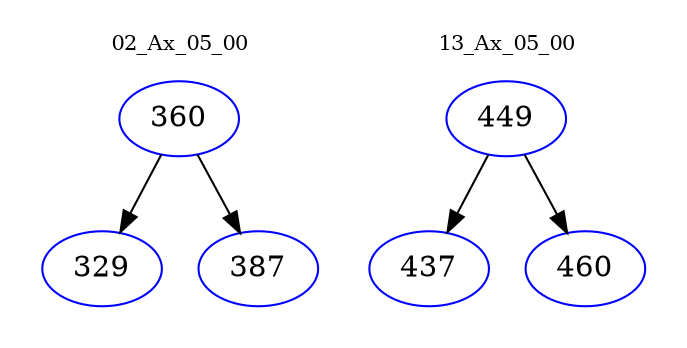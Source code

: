digraph{
subgraph cluster_0 {
color = white
label = "02_Ax_05_00";
fontsize=10;
T0_360 [label="360", color="blue"]
T0_360 -> T0_329 [color="black"]
T0_329 [label="329", color="blue"]
T0_360 -> T0_387 [color="black"]
T0_387 [label="387", color="blue"]
}
subgraph cluster_1 {
color = white
label = "13_Ax_05_00";
fontsize=10;
T1_449 [label="449", color="blue"]
T1_449 -> T1_437 [color="black"]
T1_437 [label="437", color="blue"]
T1_449 -> T1_460 [color="black"]
T1_460 [label="460", color="blue"]
}
}
